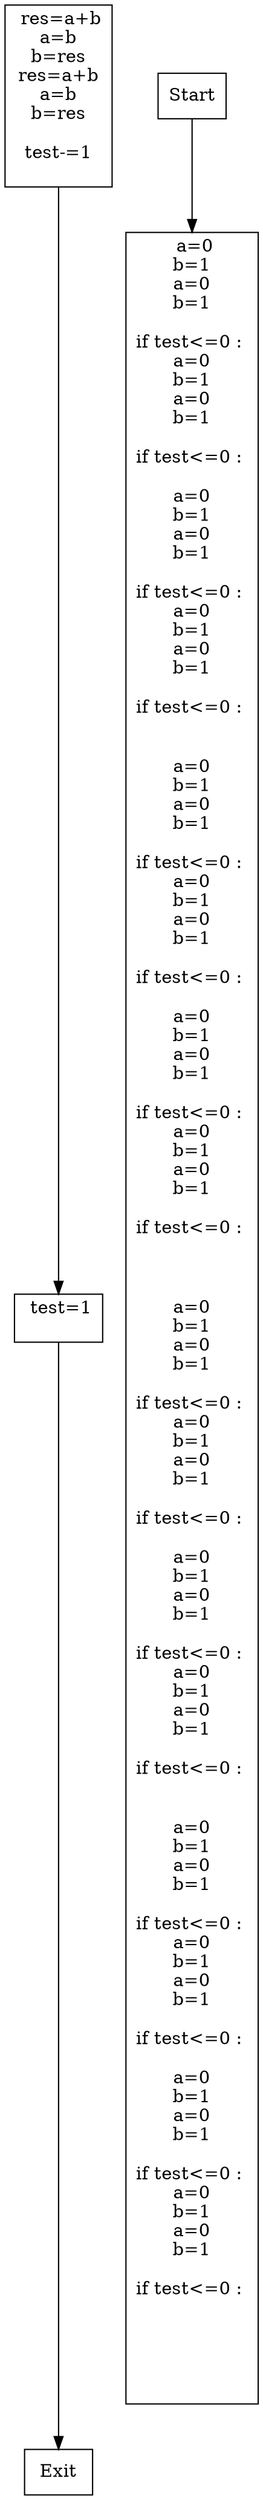 digraph g {
  "block0" [label="Exit", shape="rectangle"];
  "block1" [label=" test=1
 ", shape="rectangle"];
  "block2" -> "block1";
  "block1" -> "block0";
  "block2" [label=" res=a+b
a=b
b=res
res=a+b
a=b
b=res

test-=1
 ", shape="rectangle"];
  "block3" [label=" a=0
b=1
a=0
b=1

if test<=0 : 
a=0
b=1
a=0
b=1

if test<=0 : 

a=0
b=1
a=0
b=1

if test<=0 : 
a=0
b=1
a=0
b=1

if test<=0 : 


a=0
b=1
a=0
b=1

if test<=0 : 
a=0
b=1
a=0
b=1

if test<=0 : 

a=0
b=1
a=0
b=1

if test<=0 : 
a=0
b=1
a=0
b=1

if test<=0 : 



a=0
b=1
a=0
b=1

if test<=0 : 
a=0
b=1
a=0
b=1

if test<=0 : 

a=0
b=1
a=0
b=1

if test<=0 : 
a=0
b=1
a=0
b=1

if test<=0 : 


a=0
b=1
a=0
b=1

if test<=0 : 
a=0
b=1
a=0
b=1

if test<=0 : 

a=0
b=1
a=0
b=1

if test<=0 : 
a=0
b=1
a=0
b=1

if test<=0 : 




 ", shape="rectangle"];
  "block4" [label="Start", shape="rectangle"];
  "block4" -> "block3";
}
